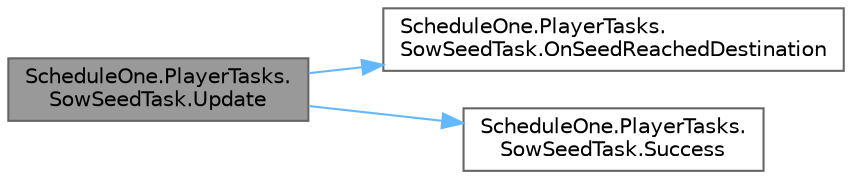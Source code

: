 digraph "ScheduleOne.PlayerTasks.SowSeedTask.Update"
{
 // LATEX_PDF_SIZE
  bgcolor="transparent";
  edge [fontname=Helvetica,fontsize=10,labelfontname=Helvetica,labelfontsize=10];
  node [fontname=Helvetica,fontsize=10,shape=box,height=0.2,width=0.4];
  rankdir="LR";
  Node1 [id="Node000001",label="ScheduleOne.PlayerTasks.\lSowSeedTask.Update",height=0.2,width=0.4,color="gray40", fillcolor="grey60", style="filled", fontcolor="black",tooltip=" "];
  Node1 -> Node2 [id="edge1_Node000001_Node000002",color="steelblue1",style="solid",tooltip=" "];
  Node2 [id="Node000002",label="ScheduleOne.PlayerTasks.\lSowSeedTask.OnSeedReachedDestination",height=0.2,width=0.4,color="grey40", fillcolor="white", style="filled",URL="$class_schedule_one_1_1_player_tasks_1_1_sow_seed_task.html#aa0041d43f2b1825182498dfbbd659553",tooltip=" "];
  Node1 -> Node3 [id="edge2_Node000001_Node000003",color="steelblue1",style="solid",tooltip=" "];
  Node3 [id="Node000003",label="ScheduleOne.PlayerTasks.\lSowSeedTask.Success",height=0.2,width=0.4,color="grey40", fillcolor="white", style="filled",URL="$class_schedule_one_1_1_player_tasks_1_1_sow_seed_task.html#ae850c8b3bc4704dbb5196df04cbd79be",tooltip=" "];
}
